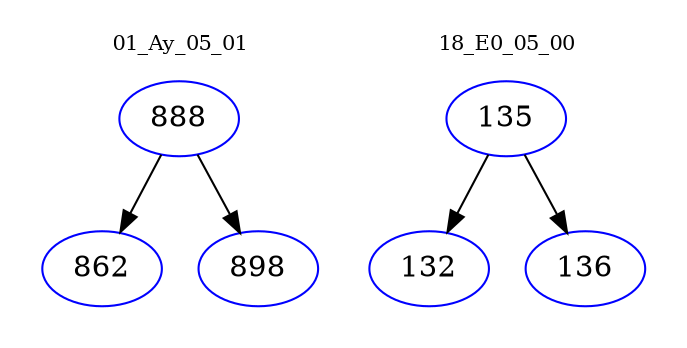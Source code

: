 digraph{
subgraph cluster_0 {
color = white
label = "01_Ay_05_01";
fontsize=10;
T0_888 [label="888", color="blue"]
T0_888 -> T0_862 [color="black"]
T0_862 [label="862", color="blue"]
T0_888 -> T0_898 [color="black"]
T0_898 [label="898", color="blue"]
}
subgraph cluster_1 {
color = white
label = "18_E0_05_00";
fontsize=10;
T1_135 [label="135", color="blue"]
T1_135 -> T1_132 [color="black"]
T1_132 [label="132", color="blue"]
T1_135 -> T1_136 [color="black"]
T1_136 [label="136", color="blue"]
}
}

